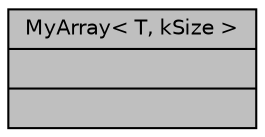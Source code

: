 digraph "MyArray&lt; T, kSize &gt;"
{
 // LATEX_PDF_SIZE
  bgcolor="transparent";
  edge [fontname="Helvetica",fontsize="10",labelfontname="Helvetica",labelfontsize="10"];
  node [fontname="Helvetica",fontsize="10",shape=record];
  Node1 [label="{MyArray\< T, kSize \>\n||}",height=0.2,width=0.4,color="black", fillcolor="grey75", style="filled", fontcolor="black",tooltip=" "];
}
